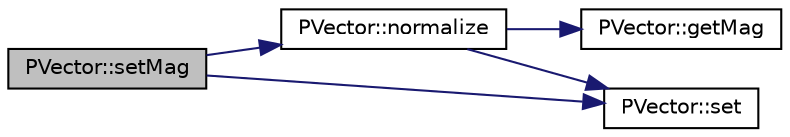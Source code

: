 digraph "PVector::setMag"
{
 // LATEX_PDF_SIZE
  edge [fontname="Helvetica",fontsize="10",labelfontname="Helvetica",labelfontsize="10"];
  node [fontname="Helvetica",fontsize="10",shape=record];
  rankdir="LR";
  Node1 [label="PVector::setMag",height=0.2,width=0.4,color="black", fillcolor="grey75", style="filled", fontcolor="black",tooltip=" "];
  Node1 -> Node2 [color="midnightblue",fontsize="10",style="solid",fontname="Helvetica"];
  Node2 [label="PVector::normalize",height=0.2,width=0.4,color="black", fillcolor="white", style="filled",URL="$class_p_vector.html#a6039ec3cba8898b7e102a7936572d401",tooltip=" "];
  Node2 -> Node3 [color="midnightblue",fontsize="10",style="solid",fontname="Helvetica"];
  Node3 [label="PVector::getMag",height=0.2,width=0.4,color="black", fillcolor="white", style="filled",URL="$class_p_vector.html#a1c82ee9e026844ca5ea97297d1e3ea3c",tooltip=" "];
  Node2 -> Node4 [color="midnightblue",fontsize="10",style="solid",fontname="Helvetica"];
  Node4 [label="PVector::set",height=0.2,width=0.4,color="black", fillcolor="white", style="filled",URL="$class_p_vector.html#a9cc31db5ab8d080b0f44e2229ba34a7c",tooltip=" "];
  Node1 -> Node4 [color="midnightblue",fontsize="10",style="solid",fontname="Helvetica"];
}
